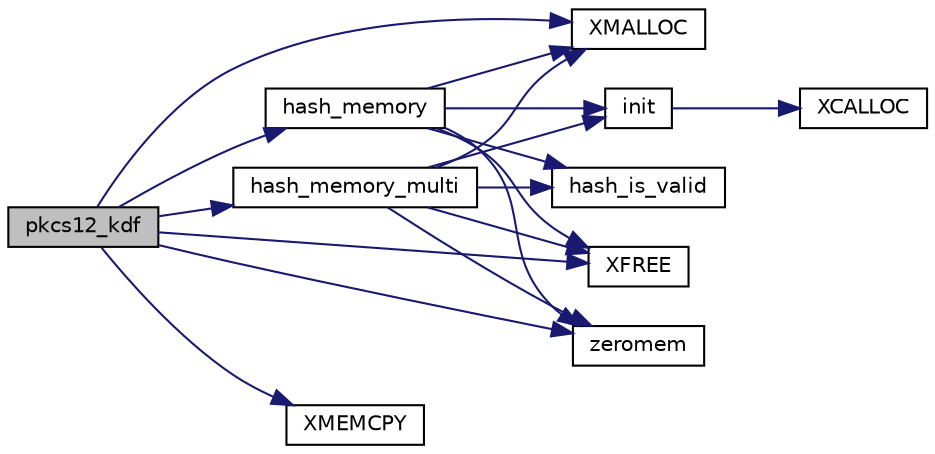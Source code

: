 digraph "pkcs12_kdf"
{
 // LATEX_PDF_SIZE
  edge [fontname="Helvetica",fontsize="10",labelfontname="Helvetica",labelfontsize="10"];
  node [fontname="Helvetica",fontsize="10",shape=record];
  rankdir="LR";
  Node1034 [label="pkcs12_kdf",height=0.2,width=0.4,color="black", fillcolor="grey75", style="filled", fontcolor="black",tooltip=" "];
  Node1034 -> Node1035 [color="midnightblue",fontsize="10",style="solid",fontname="Helvetica"];
  Node1035 [label="hash_memory",height=0.2,width=0.4,color="black", fillcolor="white", style="filled",URL="$hash__memory_8c.html#a8672bf28488595ef1519a6754498869c",tooltip="Hash a block of memory and store the digest."];
  Node1035 -> Node1036 [color="midnightblue",fontsize="10",style="solid",fontname="Helvetica"];
  Node1036 [label="hash_is_valid",height=0.2,width=0.4,color="black", fillcolor="white", style="filled",URL="$tomcrypt__hash_8h.html#a79647f22bf48bfa7de03fe5fc958c846",tooltip=" "];
  Node1035 -> Node1037 [color="midnightblue",fontsize="10",style="solid",fontname="Helvetica"];
  Node1037 [label="init",height=0.2,width=0.4,color="black", fillcolor="white", style="filled",URL="$gmp__desc_8c.html#a4f8948d7c94899bf8ddee4721114d593",tooltip=" "];
  Node1037 -> Node1038 [color="midnightblue",fontsize="10",style="solid",fontname="Helvetica"];
  Node1038 [label="XCALLOC",height=0.2,width=0.4,color="black", fillcolor="white", style="filled",URL="$tomcrypt__cfg_8h.html#a151dda14cd7acae31eaf1102b0cc0685",tooltip=" "];
  Node1035 -> Node1039 [color="midnightblue",fontsize="10",style="solid",fontname="Helvetica"];
  Node1039 [label="XFREE",height=0.2,width=0.4,color="black", fillcolor="white", style="filled",URL="$tomcrypt__cfg_8h.html#a260d66fc0690e0502cf3bfe7b5244b75",tooltip=" "];
  Node1035 -> Node1040 [color="midnightblue",fontsize="10",style="solid",fontname="Helvetica"];
  Node1040 [label="XMALLOC",height=0.2,width=0.4,color="black", fillcolor="white", style="filled",URL="$tomcrypt__cfg_8h.html#af363355f38fbaacdefacf270436ae1c9",tooltip=" "];
  Node1035 -> Node1041 [color="midnightblue",fontsize="10",style="solid",fontname="Helvetica"];
  Node1041 [label="zeromem",height=0.2,width=0.4,color="black", fillcolor="white", style="filled",URL="$tomcrypt__misc_8h.html#a63b6e188713790263bfd3612fe8b398f",tooltip="Zero a block of memory."];
  Node1034 -> Node1042 [color="midnightblue",fontsize="10",style="solid",fontname="Helvetica"];
  Node1042 [label="hash_memory_multi",height=0.2,width=0.4,color="black", fillcolor="white", style="filled",URL="$hash__memory__multi_8c.html#a85566393d0f13710bafc9501361eff06",tooltip="Hash multiple (non-adjacent) blocks of memory at once."];
  Node1042 -> Node1036 [color="midnightblue",fontsize="10",style="solid",fontname="Helvetica"];
  Node1042 -> Node1037 [color="midnightblue",fontsize="10",style="solid",fontname="Helvetica"];
  Node1042 -> Node1039 [color="midnightblue",fontsize="10",style="solid",fontname="Helvetica"];
  Node1042 -> Node1040 [color="midnightblue",fontsize="10",style="solid",fontname="Helvetica"];
  Node1042 -> Node1041 [color="midnightblue",fontsize="10",style="solid",fontname="Helvetica"];
  Node1034 -> Node1039 [color="midnightblue",fontsize="10",style="solid",fontname="Helvetica"];
  Node1034 -> Node1040 [color="midnightblue",fontsize="10",style="solid",fontname="Helvetica"];
  Node1034 -> Node1043 [color="midnightblue",fontsize="10",style="solid",fontname="Helvetica"];
  Node1043 [label="XMEMCPY",height=0.2,width=0.4,color="black", fillcolor="white", style="filled",URL="$tomcrypt__cfg_8h.html#a7691dd48d60d5fc6daf2fa7ec4c55e12",tooltip=" "];
  Node1034 -> Node1041 [color="midnightblue",fontsize="10",style="solid",fontname="Helvetica"];
}

